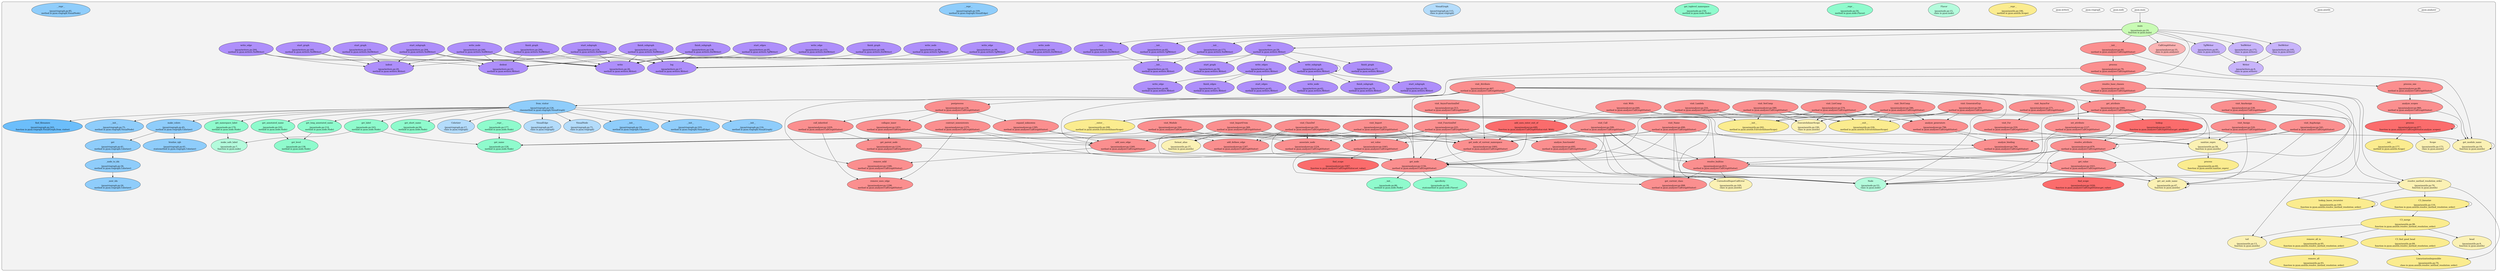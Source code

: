 digraph G {
    graph [rankdir=TB];
    subgraph cluster_G {

        graph [style="filled,rounded",fillcolor="#80808018", label=""];
        pyan__analyzer [label="pyan.analyzer", style="filled", fillcolor="#ffffffb2", fontcolor="#000000", group="0"];
        pyan__anutils [label="pyan.anutils", style="filled", fillcolor="#ffffffb2", fontcolor="#000000", group="1"];
        pyan__main [label="pyan.main", style="filled", fillcolor="#ffffffb2", fontcolor="#000000", group="2"];
        pyan__node [label="pyan.node", style="filled", fillcolor="#ffffffb2", fontcolor="#000000", group="3"];
        pyan__visgraphX [label="pyan.visgraph", style="filled", fillcolor="#ffffffb2", fontcolor="#000000", group="4"];
        pyan__writers [label="pyan.writers", style="filled", fillcolor="#ffffffb2", fontcolor="#000000", group="5"];
        pyan__analyzer__CallGraphVisitor [label="CallGraphVisitor\n\n(pyan/analyzer.py:35,\nclass in pyan.analyzer)", style="filled", fillcolor="#ff9999b2", fontcolor="#000000", group="0"];
        pyan__analyzer__CallGraphVisitor____init__ [label="__init__\n\n(pyan/analyzer.py:44,\nmethod in pyan.analyzer.CallGraphVisitor)", style="filled", fillcolor="#ff6565b2", fontcolor="#000000", group="0"];
        pyan__analyzer__CallGraphVisitor__add_defines_edge [label="add_defines_edge\n\n(pyan/analyzer.py:1247,\nmethod in pyan.analyzer.CallGraphVisitor)", style="filled", fillcolor="#ff6565b2", fontcolor="#000000", group="0"];
        pyan__analyzer__CallGraphVisitor__add_uses_edge [label="add_uses_edge\n\n(pyan/analyzer.py:1260,\nmethod in pyan.analyzer.CallGraphVisitor)", style="filled", fillcolor="#ff6565b2", fontcolor="#000000", group="0"];
        pyan__analyzer__CallGraphVisitor__analyze_binding [label="analyze_binding\n\n(pyan/analyzer.py:744,\nmethod in pyan.analyzer.CallGraphVisitor)", style="filled", fillcolor="#ff6565b2", fontcolor="#000000", group="0"];
        pyan__analyzer__CallGraphVisitor__analyze_functiondef [label="analyze_functiondef\n\n(pyan/analyzer.py:692,\nmethod in pyan.analyzer.CallGraphVisitor)", style="filled", fillcolor="#ff6565b2", fontcolor="#000000", group="0"];
        pyan__analyzer__CallGraphVisitor__analyze_generators [label="analyze_generators\n\n(pyan/analyzer.py:796,\nmethod in pyan.analyzer.CallGraphVisitor)", style="filled", fillcolor="#ff6565b2", fontcolor="#000000", group="0"];
        pyan__analyzer__CallGraphVisitor__analyze_scopes [label="analyze_scopes\n\n(pyan/analyzer.py:966,\nmethod in pyan.analyzer.CallGraphVisitor)", style="filled", fillcolor="#ff6565b2", fontcolor="#000000", group="0"];
        pyan__analyzer__CallGraphVisitor__associate_node [label="associate_node\n\n(pyan/analyzer.py:1224,\nmethod in pyan.analyzer.CallGraphVisitor)", style="filled", fillcolor="#ff6565b2", fontcolor="#000000", group="0"];
        pyan__analyzer__CallGraphVisitor__collapse_inner [label="collapse_inner\n\n(pyan/analyzer.py:1451,\nmethod in pyan.analyzer.CallGraphVisitor)", style="filled", fillcolor="#ff6565b2", fontcolor="#000000", group="0"];
        pyan__analyzer__CallGraphVisitor__contract_nonexistents [label="contract_nonexistents\n\n(pyan/analyzer.py:1375,\nmethod in pyan.analyzer.CallGraphVisitor)", style="filled", fillcolor="#ff6565b2", fontcolor="#000000", group="0"];
        pyan__analyzer__CallGraphVisitor__cull_inherited [label="cull_inherited\n\n(pyan/analyzer.py:1429,\nmethod in pyan.analyzer.CallGraphVisitor)", style="filled", fillcolor="#ff6565b2", fontcolor="#000000", group="0"];
        pyan__analyzer__CallGraphVisitor__expand_unknowns [label="expand_unknowns\n\n(pyan/analyzer.py:1395,\nmethod in pyan.analyzer.CallGraphVisitor)", style="filled", fillcolor="#ff6565b2", fontcolor="#000000", group="0"];
        pyan__analyzer__CallGraphVisitor__get_attribute [label="get_attribute\n\n(pyan/analyzer.py:1066,\nmethod in pyan.analyzer.CallGraphVisitor)", style="filled", fillcolor="#ff6565b2", fontcolor="#000000", group="0"];
        pyan__analyzer__CallGraphVisitor__get_current_class [label="get_current_class\n\n(pyan/analyzer.py:998,\nmethod in pyan.analyzer.CallGraphVisitor)", style="filled", fillcolor="#ff6565b2", fontcolor="#000000", group="0"];
        pyan__analyzer__CallGraphVisitor__get_node [label="get_node\n\n(pyan/analyzer.py:1156,\nmethod in pyan.analyzer.CallGraphVisitor)", style="filled", fillcolor="#ff6565b2", fontcolor="#000000", group="0"];
        pyan__analyzer__CallGraphVisitor__get_node_of_current_namespace [label="get_node_of_current_namespace\n\n(pyan/analyzer.py:1002,\nmethod in pyan.analyzer.CallGraphVisitor)", style="filled", fillcolor="#ff6565b2", fontcolor="#000000", group="0"];
        pyan__analyzer__CallGraphVisitor__get_parent_node [label="get_parent_node\n\n(pyan/analyzer.py:1216,\nmethod in pyan.analyzer.CallGraphVisitor)", style="filled", fillcolor="#ff6565b2", fontcolor="#000000", group="0"];
        pyan__analyzer__CallGraphVisitor__get_value [label="get_value\n\n(pyan/analyzer.py:1021,\nmethod in pyan.analyzer.CallGraphVisitor)", style="filled", fillcolor="#ff6565b2", fontcolor="#000000", group="0"];
        pyan__analyzer__CallGraphVisitor__postprocess [label="postprocess\n\n(pyan/analyzer.py:134,\nmethod in pyan.analyzer.CallGraphVisitor)", style="filled", fillcolor="#ff6565b2", fontcolor="#000000", group="0"];
        pyan__analyzer__CallGraphVisitor__process [label="process\n\n(pyan/analyzer.py:79,\nmethod in pyan.analyzer.CallGraphVisitor)", style="filled", fillcolor="#ff6565b2", fontcolor="#000000", group="0"];
        pyan__analyzer__CallGraphVisitor__process_one [label="process_one\n\n(pyan/analyzer.py:89,\nmethod in pyan.analyzer.CallGraphVisitor)", style="filled", fillcolor="#ff6565b2", fontcolor="#000000", group="0"];
        pyan__analyzer__CallGraphVisitor__remove_uses_edge [label="remove_uses_edge\n\n(pyan/analyzer.py:1298,\nmethod in pyan.analyzer.CallGraphVisitor)", style="filled", fillcolor="#ff6565b2", fontcolor="#000000", group="0"];
        pyan__analyzer__CallGraphVisitor__remove_wild [label="remove_wild\n\n(pyan/analyzer.py:1306,\nmethod in pyan.analyzer.CallGraphVisitor)", style="filled", fillcolor="#ff6565b2", fontcolor="#000000", group="0"];
        pyan__analyzer__CallGraphVisitor__resolve_attribute [label="resolve_attribute\n\n(pyan/analyzer.py:879,\nmethod in pyan.analyzer.CallGraphVisitor)", style="filled", fillcolor="#ff6565b2", fontcolor="#000000", group="0"];
        pyan__analyzer__CallGraphVisitor__resolve_base_classes [label="resolve_base_classes\n\n(pyan/analyzer.py:102,\nmethod in pyan.analyzer.CallGraphVisitor)", style="filled", fillcolor="#ff6565b2", fontcolor="#000000", group="0"];
        pyan__analyzer__CallGraphVisitor__resolve_builtins [label="resolve_builtins\n\n(pyan/analyzer.py:813,\nmethod in pyan.analyzer.CallGraphVisitor)", style="filled", fillcolor="#ff6565b2", fontcolor="#000000", group="0"];
        pyan__analyzer__CallGraphVisitor__set_attribute [label="set_attribute\n\n(pyan/analyzer.py:1127,\nmethod in pyan.analyzer.CallGraphVisitor)", style="filled", fillcolor="#ff6565b2", fontcolor="#000000", group="0"];
        pyan__analyzer__CallGraphVisitor__set_value [label="set_value\n\n(pyan/analyzer.py:1043,\nmethod in pyan.analyzer.CallGraphVisitor)", style="filled", fillcolor="#ff6565b2", fontcolor="#000000", group="0"];
        pyan__analyzer__CallGraphVisitor__visit_AnnAssign [label="visit_AnnAssign\n\n(pyan/analyzer.py:538,\nmethod in pyan.analyzer.CallGraphVisitor)", style="filled", fillcolor="#ff6565b2", fontcolor="#000000", group="0"];
        pyan__analyzer__CallGraphVisitor__visit_Assign [label="visit_Assign\n\n(pyan/analyzer.py:520,\nmethod in pyan.analyzer.CallGraphVisitor)", style="filled", fillcolor="#ff6565b2", fontcolor="#000000", group="0"];
        pyan__analyzer__CallGraphVisitor__visit_AsyncFor [label="visit_AsyncFor\n\n(pyan/analyzer.py:571,\nmethod in pyan.analyzer.CallGraphVisitor)", style="filled", fillcolor="#ff6565b2", fontcolor="#000000", group="0"];
        pyan__analyzer__CallGraphVisitor__visit_AsyncFunctionDef [label="visit_AsyncFunctionDef\n\n(pyan/analyzer.py:313,\nmethod in pyan.analyzer.CallGraphVisitor)", style="filled", fillcolor="#ff6565b2", fontcolor="#000000", group="0"];
        pyan__analyzer__CallGraphVisitor__visit_Attribute [label="visit_Attribute\n\n(pyan/analyzer.py:407,\nmethod in pyan.analyzer.CallGraphVisitor)", style="filled", fillcolor="#ff6565b2", fontcolor="#000000", group="0"];
        pyan__analyzer__CallGraphVisitor__visit_AugAssign [label="visit_AugAssign\n\n(pyan/analyzer.py:541,\nmethod in pyan.analyzer.CallGraphVisitor)", style="filled", fillcolor="#ff6565b2", fontcolor="#000000", group="0"];
        pyan__analyzer__CallGraphVisitor__visit_Call [label="visit_Call\n\n(pyan/analyzer.py:599,\nmethod in pyan.analyzer.CallGraphVisitor)", style="filled", fillcolor="#ff6565b2", fontcolor="#000000", group="0"];
        pyan__analyzer__CallGraphVisitor__visit_ClassDef [label="visit_ClassDef\n\n(pyan/analyzer.py:181,\nmethod in pyan.analyzer.CallGraphVisitor)", style="filled", fillcolor="#ff6565b2", fontcolor="#000000", group="0"];
        pyan__analyzer__CallGraphVisitor__visit_DictComp [label="visit_DictComp\n\n(pyan/analyzer.py:586,\nmethod in pyan.analyzer.CallGraphVisitor)", style="filled", fillcolor="#ff6565b2", fontcolor="#000000", group="0"];
        pyan__analyzer__CallGraphVisitor__visit_For [label="visit_For\n\n(pyan/analyzer.py:559,\nmethod in pyan.analyzer.CallGraphVisitor)", style="filled", fillcolor="#ff6565b2", fontcolor="#000000", group="0"];
        pyan__analyzer__CallGraphVisitor__visit_FunctionDef [label="visit_FunctionDef\n\n(pyan/analyzer.py:225,\nmethod in pyan.analyzer.CallGraphVisitor)", style="filled", fillcolor="#ff6565b2", fontcolor="#000000", group="0"];
        pyan__analyzer__CallGraphVisitor__visit_GeneratorExp [label="visit_GeneratorExp\n\n(pyan/analyzer.py:593,\nmethod in pyan.analyzer.CallGraphVisitor)", style="filled", fillcolor="#ff6565b2", fontcolor="#000000", group="0"];
        pyan__analyzer__CallGraphVisitor__visit_Import [label="visit_Import\n\n(pyan/analyzer.py:325,\nmethod in pyan.analyzer.CallGraphVisitor)", style="filled", fillcolor="#ff6565b2", fontcolor="#000000", group="0"];
        pyan__analyzer__CallGraphVisitor__visit_ImportFrom [label="visit_ImportFrom\n\n(pyan/analyzer.py:368,\nmethod in pyan.analyzer.CallGraphVisitor)", style="filled", fillcolor="#ff6565b2", fontcolor="#000000", group="0"];
        pyan__analyzer__CallGraphVisitor__visit_Lambda [label="visit_Lambda\n\n(pyan/analyzer.py:316,\nmethod in pyan.analyzer.CallGraphVisitor)", style="filled", fillcolor="#ff6565b2", fontcolor="#000000", group="0"];
        pyan__analyzer__CallGraphVisitor__visit_ListComp [label="visit_ListComp\n\n(pyan/analyzer.py:574,\nmethod in pyan.analyzer.CallGraphVisitor)", style="filled", fillcolor="#ff6565b2", fontcolor="#000000", group="0"];
        pyan__analyzer__CallGraphVisitor__visit_Module [label="visit_Module\n\n(pyan/analyzer.py:164,\nmethod in pyan.analyzer.CallGraphVisitor)", style="filled", fillcolor="#ff6565b2", fontcolor="#000000", group="0"];
        pyan__analyzer__CallGraphVisitor__visit_Name [label="visit_Name\n\n(pyan/analyzer.py:490,\nmethod in pyan.analyzer.CallGraphVisitor)", style="filled", fillcolor="#ff6565b2", fontcolor="#000000", group="0"];
        pyan__analyzer__CallGraphVisitor__visit_SetComp [label="visit_SetComp\n\n(pyan/analyzer.py:580,\nmethod in pyan.analyzer.CallGraphVisitor)", style="filled", fillcolor="#ff6565b2", fontcolor="#000000", group="0"];
        pyan__analyzer__CallGraphVisitor__visit_With [label="visit_With\n\n(pyan/analyzer.py:646,\nmethod in pyan.analyzer.CallGraphVisitor)", style="filled", fillcolor="#ff6565b2", fontcolor="#000000", group="0"];
        pyan__analyzer__CallGraphVisitor__analyze_scopes__process [label="process\n\n(pyan/analyzer.py:977,\nfunction in pyan.analyzer.CallGraphVisitor.analyze_scopes)", style="filled", fillcolor="#ff3232b2", fontcolor="#000000", group="0"];
        pyan__analyzer__CallGraphVisitor__get_attribute__lookup [label="lookup\n\n(pyan/analyzer.py:1101,\nfunction in pyan.analyzer.CallGraphVisitor.get_attribute)", style="filled", fillcolor="#ff3232b2", fontcolor="#000000", group="0"];
        pyan__analyzer__CallGraphVisitor__get_value__find_scope [label="find_scope\n\n(pyan/analyzer.py:1026,\nfunction in pyan.analyzer.CallGraphVisitor.get_value)", style="filled", fillcolor="#ff3232b2", fontcolor="#000000", group="0"];
        pyan__analyzer__CallGraphVisitor__set_value__find_scope [label="find_scope\n\n(pyan/analyzer.py:1047,\nfunction in pyan.analyzer.CallGraphVisitor.set_value)", style="filled", fillcolor="#ff3232b2", fontcolor="#000000", group="0"];
        pyan__analyzer__CallGraphVisitor__visit_With__add_uses_enter_exit_of [label="add_uses_enter_exit_of\n\n(pyan/analyzer.py:649,\nfunction in pyan.analyzer.CallGraphVisitor.visit_With)", style="filled", fillcolor="#ff3232b2", fontcolor="#000000", group="0"];
        pyan__anutils__ExecuteInInnerScope [label="ExecuteInInnerScope\n\n(pyan/anutils.py:190,\nclass in pyan.anutils)", style="filled", fillcolor="#fff099b2", fontcolor="#000000", group="1"];
        pyan__anutils__Scope [label="Scope\n\n(pyan/anutils.py:173,\nclass in pyan.anutils)", style="filled", fillcolor="#fff099b2", fontcolor="#000000", group="1"];
        pyan__anutils__UnresolvedSuperCallError [label="UnresolvedSuperCallError\n\n(pyan/anutils.py:169,\nclass in pyan.anutils)", style="filled", fillcolor="#fff099b2", fontcolor="#000000", group="1"];
        pyan__anutils__format_alias [label="format_alias\n\n(pyan/anutils.py:37,\nfunction in pyan.anutils)", style="filled", fillcolor="#fff099b2", fontcolor="#000000", group="1"];
        pyan__anutils__get_ast_node_name [label="get_ast_node_name\n\n(pyan/anutils.py:47,\nfunction in pyan.anutils)", style="filled", fillcolor="#fff099b2", fontcolor="#000000", group="1"];
        pyan__anutils__get_module_name [label="get_module_name\n\n(pyan/anutils.py:19,\nfunction in pyan.anutils)", style="filled", fillcolor="#fff099b2", fontcolor="#000000", group="1"];
        pyan__anutils__head [label="head\n\n(pyan/anutils.py:9,\nfunction in pyan.anutils)", style="filled", fillcolor="#fff099b2", fontcolor="#000000", group="1"];
        pyan__anutils__resolve_method_resolution_order [label="resolve_method_resolution_order\n\n(pyan/anutils.py:70,\nfunction in pyan.anutils)", style="filled", fillcolor="#fff099b2", fontcolor="#000000", group="1"];
        pyan__anutils__sanitize_exprs [label="sanitize_exprs\n\n(pyan/anutils.py:58,\nfunction in pyan.anutils)", style="filled", fillcolor="#fff099b2", fontcolor="#000000", group="1"];
        pyan__anutils__tail [label="tail\n\n(pyan/anutils.py:13,\nfunction in pyan.anutils)", style="filled", fillcolor="#fff099b2", fontcolor="#000000", group="1"];
        pyan__anutils__ExecuteInInnerScope____enter__ [label="__enter__\n\n(pyan/anutils.py:208,\nmethod in pyan.anutils.ExecuteInInnerScope)", style="filled", fillcolor="#ffe965b2", fontcolor="#000000", group="1"];
        pyan__anutils__ExecuteInInnerScope____exit__ [label="__exit__\n\n(pyan/anutils.py:226,\nmethod in pyan.anutils.ExecuteInInnerScope)", style="filled", fillcolor="#ffe965b2", fontcolor="#000000", group="1"];
        pyan__anutils__ExecuteInInnerScope____init__ [label="__init__\n\n(pyan/anutils.py:202,\nmethod in pyan.anutils.ExecuteInInnerScope)", style="filled", fillcolor="#ffe965b2", fontcolor="#000000", group="1"];
        pyan__anutils__Scope____init__ [label="__init__\n\n(pyan/anutils.py:177,\nmethod in pyan.anutils.Scope)", style="filled", fillcolor="#ffe965b2", fontcolor="#000000", group="1"];
        pyan__anutils__Scope____repr__ [label="__repr__\n\n(pyan/anutils.py:186,\nmethod in pyan.anutils.Scope)", style="filled", fillcolor="#ffe965b2", fontcolor="#000000", group="1"];
        pyan__anutils__resolve_method_resolution_order__C3_find_good_head [label="C3_find_good_head\n\n(pyan/anutils.py:84,\nfunction in pyan.anutils.resolve_method_resolution_order)", style="filled", fillcolor="#ffe965b2", fontcolor="#000000", group="1"];
        pyan__anutils__resolve_method_resolution_order__C3_linearize [label="C3_linearize\n\n(pyan/anutils.py:116,\nfunction in pyan.anutils.resolve_method_resolution_order)", style="filled", fillcolor="#ffe965b2", fontcolor="#000000", group="1"];
        pyan__anutils__resolve_method_resolution_order__C3_merge [label="C3_merge\n\n(pyan/anutils.py:98,\nfunction in pyan.anutils.resolve_method_resolution_order)", style="filled", fillcolor="#ffe965b2", fontcolor="#000000", group="1"];
        pyan__anutils__resolve_method_resolution_order__LinearizationImpossible [label="LinearizationImpossible\n\n(pyan/anutils.py:79,\nclass in pyan.anutils.resolve_method_resolution_order)", style="filled", fillcolor="#ffe965b2", fontcolor="#000000", group="1"];
        pyan__anutils__resolve_method_resolution_order__lookup_bases_recursive [label="lookup_bases_recursive\n\n(pyan/anutils.py:149,\nfunction in pyan.anutils.resolve_method_resolution_order)", style="filled", fillcolor="#ffe965b2", fontcolor="#000000", group="1"];
        pyan__anutils__resolve_method_resolution_order__remove_all [label="remove_all\n\n(pyan/anutils.py:93,\nfunction in pyan.anutils.resolve_method_resolution_order)", style="filled", fillcolor="#ffe965b2", fontcolor="#000000", group="1"];
        pyan__anutils__resolve_method_resolution_order__remove_all_in [label="remove_all_in\n\n(pyan/anutils.py:95,\nfunction in pyan.anutils.resolve_method_resolution_order)", style="filled", fillcolor="#ffe965b2", fontcolor="#000000", group="1"];
        pyan__anutils__sanitize_exprs__process [label="process\n\n(pyan/anutils.py:60,\nfunction in pyan.anutils.sanitize_exprs)", style="filled", fillcolor="#ffe965b2", fontcolor="#000000", group="1"];
        pyan__main__main [label="main\n\n(pyan/main.py:20,\nfunction in pyan.main)", style="filled", fillcolor="#b6ff99b2", fontcolor="#000000", group="2"];
        pyan__node__Flavor [label="Flavor\n\n(pyan/node.py:15,\nclass in pyan.node)", style="filled", fillcolor="#99ffd3b2", fontcolor="#000000", group="3"];
        pyan__node__Node [label="Node\n\n(pyan/node.py:53,\nclass in pyan.node)", style="filled", fillcolor="#99ffd3b2", fontcolor="#000000", group="3"];
        pyan__node__make_safe_label [label="make_safe_label\n\n(pyan/node.py:7,\nfunction in pyan.node)", style="filled", fillcolor="#99ffd3b2", fontcolor="#000000", group="3"];
        pyan__node__Flavor____repr__ [label="__repr__\n\n(pyan/node.py:50,\nmethod in pyan.node.Flavor)", style="filled", fillcolor="#65ffbdb2", fontcolor="#000000", group="3"];
        pyan__node__Flavor__specificity [label="specificity\n\n(pyan/node.py:39,\nstaticmethod in pyan.node.Flavor)", style="filled", fillcolor="#65ffbdb2", fontcolor="#000000", group="3"];
        pyan__node__Node____init__ [label="__init__\n\n(pyan/node.py:86,\nmethod in pyan.node.Node)", style="filled", fillcolor="#65ffbdb2", fontcolor="#000000", group="3"];
        pyan__node__Node____repr__ [label="__repr__\n\n(pyan/node.py:177,\nmethod in pyan.node.Node)", style="filled", fillcolor="#65ffbdb2", fontcolor="#000000", group="3"];
        pyan__node__Node__get_annotated_name [label="get_annotated_name\n\n(pyan/node.py:103,\nmethod in pyan.node.Node)", style="filled", fillcolor="#65ffbdb2", fontcolor="#000000", group="3"];
        pyan__node__Node__get_label [label="get_label\n\n(pyan/node.py:163,\nmethod in pyan.node.Node)", style="filled", fillcolor="#65ffbdb2", fontcolor="#000000", group="3"];
        pyan__node__Node__get_level [label="get_level\n\n(pyan/node.py:138,\nmethod in pyan.node.Node)", style="filled", fillcolor="#65ffbdb2", fontcolor="#000000", group="3"];
        pyan__node__Node__get_long_annotated_name [label="get_long_annotated_name\n\n(pyan/node.py:114,\nmethod in pyan.node.Node)", style="filled", fillcolor="#65ffbdb2", fontcolor="#000000", group="3"];
        pyan__node__Node__get_name [label="get_name\n\n(pyan/node.py:128,\nmethod in pyan.node.Node)", style="filled", fillcolor="#65ffbdb2", fontcolor="#000000", group="3"];
        pyan__node__Node__get_namespace_label [label="get_namespace_label\n\n(pyan/node.py:170,\nmethod in pyan.node.Node)", style="filled", fillcolor="#65ffbdb2", fontcolor="#000000", group="3"];
        pyan__node__Node__get_short_name [label="get_short_name\n\n(pyan/node.py:94,\nmethod in pyan.node.Node)", style="filled", fillcolor="#65ffbdb2", fontcolor="#000000", group="3"];
        pyan__node__Node__get_toplevel_namespace [label="get_toplevel_namespace\n\n(pyan/node.py:150,\nmethod in pyan.node.Node)", style="filled", fillcolor="#65ffbdb2", fontcolor="#000000", group="3"];
        pyan__visgraphX__Colorizer [label="Colorizer\n\n(pyan/visgraph.py:17,\nclass in pyan.visgraph)", style="filled", fillcolor="#99d3ffb2", fontcolor="#000000", group="4"];
        pyan__visgraphX__VisualEdge [label="VisualEdge\n\n(pyan/visgraph.py:97,\nclass in pyan.visgraph)", style="filled", fillcolor="#99d3ffb2", fontcolor="#000000", group="4"];
        pyan__visgraphX__VisualGraph [label="VisualGraph\n\n(pyan/visgraph.py:115,\nclass in pyan.visgraph)", style="filled", fillcolor="#99d3ffb2", fontcolor="#000000", group="4"];
        pyan__visgraphX__VisualNode [label="VisualNode\n\n(pyan/visgraph.py:71,\nclass in pyan.visgraph)", style="filled", fillcolor="#99d3ffb2", fontcolor="#000000", group="4"];
        pyan__visgraphX__Colorizer____init__ [label="__init__\n\n(pyan/visgraph.py:18,\nmethod in pyan.visgraph.Colorizer)", style="filled", fillcolor="#65bdffb2", fontcolor="#000000", group="4"];
        pyan__visgraphX__Colorizer___next_idx [label="_next_idx\n\n(pyan/visgraph.py:26,\nmethod in pyan.visgraph.Colorizer)", style="filled", fillcolor="#65bdffb2", fontcolor="#000000", group="4"];
        pyan__visgraphX__Colorizer___node_to_idx [label="_node_to_idx\n\n(pyan/visgraph.py:34,\nmethod in pyan.visgraph.Colorizer)", style="filled", fillcolor="#65bdffb2", fontcolor="#000000", group="4"];
        pyan__visgraphX__Colorizer__get [label="get\n\n(pyan/visgraph.py:41,\nmethod in pyan.visgraph.Colorizer)", style="filled", fillcolor="#65bdffb2", fontcolor="#000000", group="4"];
        pyan__visgraphX__Colorizer__htmlize_rgb [label="htmlize_rgb\n\n(pyan/visgraph.py:61,\nstaticmethod in pyan.visgraph.Colorizer)", style="filled", fillcolor="#65bdffb2", fontcolor="#000000", group="4"];
        pyan__visgraphX__Colorizer__make_colors [label="make_colors\n\n(pyan/visgraph.py:45,\nmethod in pyan.visgraph.Colorizer)", style="filled", fillcolor="#65bdffb2", fontcolor="#000000", group="4"];
        pyan__visgraphX__VisualEdge____init__ [label="__init__\n\n(pyan/visgraph.py:103,\nmethod in pyan.visgraph.VisualEdge)", style="filled", fillcolor="#65bdffb2", fontcolor="#000000", group="4"];
        pyan__visgraphX__VisualEdge____repr__ [label="__repr__\n\n(pyan/visgraph.py:109,\nmethod in pyan.visgraph.VisualEdge)", style="filled", fillcolor="#65bdffb2", fontcolor="#000000", group="4"];
        pyan__visgraphX__VisualGraph____init__ [label="__init__\n\n(pyan/visgraph.py:116,\nmethod in pyan.visgraph.VisualGraph)", style="filled", fillcolor="#65bdffb2", fontcolor="#000000", group="4"];
        pyan__visgraphX__VisualGraph__from_visitor [label="from_visitor\n\n(pyan/visgraph.py:126,\nclassmethod in pyan.visgraph.VisualGraph)", style="filled", fillcolor="#65bdffb2", fontcolor="#000000", group="4"];
        pyan__visgraphX__VisualGraph__from_visitor__find_filenames [label="find_filenames\n\n(pyan/visgraph.py:163,\nfunction in pyan.visgraph.VisualGraph.from_visitor)", style="filled", fillcolor="#32a7ffb2", fontcolor="#000000", group="4"];
        pyan__visgraphX__VisualNode____init__ [label="__init__\n\n(pyan/visgraph.py:75,\nmethod in pyan.visgraph.VisualNode)", style="filled", fillcolor="#65bdffb2", fontcolor="#000000", group="4"];
        pyan__visgraphX__VisualNode____repr__ [label="__repr__\n\n(pyan/visgraph.py:85,\nmethod in pyan.visgraph.VisualNode)", style="filled", fillcolor="#65bdffb2", fontcolor="#000000", group="4"];
        pyan__writers__DotWriter [label="DotWriter\n\n(pyan/writers.py:105,\nclass in pyan.writers)", style="filled", fillcolor="#b699ffb2", fontcolor="#000000", group="5"];
        pyan__writers__TgfWriter [label="TgfWriter\n\n(pyan/writers.py:81,\nclass in pyan.writers)", style="filled", fillcolor="#b699ffb2", fontcolor="#000000", group="5"];
        pyan__writers__Writer [label="Writer\n\n(pyan/writers.py:9,\nclass in pyan.writers)", style="filled", fillcolor="#b699ffb2", fontcolor="#000000", group="5"];
        pyan__writers__YedWriter [label="YedWriter\n\n(pyan/writers.py:172,\nclass in pyan.writers)", style="filled", fillcolor="#b699ffb2", fontcolor="#000000", group="5"];
        pyan__writers__DotWriter____init__ [label="__init__\n\n(pyan/writers.py:106,\nmethod in pyan.writers.DotWriter)", style="filled", fillcolor="#9165ffb2", fontcolor="#000000", group="5"];
        pyan__writers__DotWriter__finish_graphX [label="finish_graph\n\n(pyan/writers.py:168,\nmethod in pyan.writers.DotWriter)", style="filled", fillcolor="#9165ffb2", fontcolor="#000000", group="5"];
        pyan__writers__DotWriter__finish_subgraphXX [label="finish_subgraph\n\n(pyan/writers.py:138,\nmethod in pyan.writers.DotWriter)", style="filled", fillcolor="#9165ffb2", fontcolor="#000000", group="5"];
        pyan__writers__DotWriter__start_graphX [label="start_graph\n\n(pyan/writers.py:119,\nmethod in pyan.writers.DotWriter)", style="filled", fillcolor="#9165ffb2", fontcolor="#000000", group="5"];
        pyan__writers__DotWriter__start_subgraphXX [label="start_subgraph\n\n(pyan/writers.py:124,\nmethod in pyan.writers.DotWriter)", style="filled", fillcolor="#9165ffb2", fontcolor="#000000", group="5"];
        pyan__writers__DotWriter__write_edge [label="write_edge\n\n(pyan/writers.py:153,\nmethod in pyan.writers.DotWriter)", style="filled", fillcolor="#9165ffb2", fontcolor="#000000", group="5"];
        pyan__writers__DotWriter__write_node [label="write_node\n\n(pyan/writers.py:144,\nmethod in pyan.writers.DotWriter)", style="filled", fillcolor="#9165ffb2", fontcolor="#000000", group="5"];
        pyan__writers__TgfWriter____init__ [label="__init__\n\n(pyan/writers.py:82,\nmethod in pyan.writers.TgfWriter)", style="filled", fillcolor="#9165ffb2", fontcolor="#000000", group="5"];
        pyan__writers__TgfWriter__start_edges [label="start_edges\n\n(pyan/writers.py:95,\nmethod in pyan.writers.TgfWriter)", style="filled", fillcolor="#9165ffb2", fontcolor="#000000", group="5"];
        pyan__writers__TgfWriter__write_edge [label="write_edge\n\n(pyan/writers.py:98,\nmethod in pyan.writers.TgfWriter)", style="filled", fillcolor="#9165ffb2", fontcolor="#000000", group="5"];
        pyan__writers__TgfWriter__write_node [label="write_node\n\n(pyan/writers.py:90,\nmethod in pyan.writers.TgfWriter)", style="filled", fillcolor="#9165ffb2", fontcolor="#000000", group="5"];
        pyan__writers__Writer____init__ [label="__init__\n\n(pyan/writers.py:10,\nmethod in pyan.writers.Writer)", style="filled", fillcolor="#9165ffb2", fontcolor="#000000", group="5"];
        pyan__writers__Writer__dedent [label="dedent\n\n(pyan/writers.py:23,\nmethod in pyan.writers.Writer)", style="filled", fillcolor="#9165ffb2", fontcolor="#000000", group="5"];
        pyan__writers__Writer__finish_edges [label="finish_edges\n\n(pyan/writers.py:71,\nmethod in pyan.writers.Writer)", style="filled", fillcolor="#9165ffb2", fontcolor="#000000", group="5"];
        pyan__writers__Writer__finish_graphX [label="finish_graph\n\n(pyan/writers.py:77,\nmethod in pyan.writers.Writer)", style="filled", fillcolor="#9165ffb2", fontcolor="#000000", group="5"];
        pyan__writers__Writer__finish_subgraphXX [label="finish_subgraph\n\n(pyan/writers.py:74,\nmethod in pyan.writers.Writer)", style="filled", fillcolor="#9165ffb2", fontcolor="#000000", group="5"];
        pyan__writers__Writer__indent [label="indent\n\n(pyan/writers.py:20,\nmethod in pyan.writers.Writer)", style="filled", fillcolor="#9165ffb2", fontcolor="#000000", group="5"];
        pyan__writers__Writer__log [label="log\n\n(pyan/writers.py:17,\nmethod in pyan.writers.Writer)", style="filled", fillcolor="#9165ffb2", fontcolor="#000000", group="5"];
        pyan__writers__Writer__run [label="run\n\n(pyan/writers.py:29,\nmethod in pyan.writers.Writer)", style="filled", fillcolor="#9165ffb2", fontcolor="#000000", group="5"];
        pyan__writers__Writer__start_edges [label="start_edges\n\n(pyan/writers.py:65,\nmethod in pyan.writers.Writer)", style="filled", fillcolor="#9165ffb2", fontcolor="#000000", group="5"];
        pyan__writers__Writer__start_graphX [label="start_graph\n\n(pyan/writers.py:56,\nmethod in pyan.writers.Writer)", style="filled", fillcolor="#9165ffb2", fontcolor="#000000", group="5"];
        pyan__writers__Writer__start_subgraphXX [label="start_subgraph\n\n(pyan/writers.py:59,\nmethod in pyan.writers.Writer)", style="filled", fillcolor="#9165ffb2", fontcolor="#000000", group="5"];
        pyan__writers__Writer__write [label="write\n\n(pyan/writers.py:26,\nmethod in pyan.writers.Writer)", style="filled", fillcolor="#9165ffb2", fontcolor="#000000", group="5"];
        pyan__writers__Writer__write_edge [label="write_edge\n\n(pyan/writers.py:68,\nmethod in pyan.writers.Writer)", style="filled", fillcolor="#9165ffb2", fontcolor="#000000", group="5"];
        pyan__writers__Writer__write_edges [label="write_edges\n\n(pyan/writers.py:50,\nmethod in pyan.writers.Writer)", style="filled", fillcolor="#9165ffb2", fontcolor="#000000", group="5"];
        pyan__writers__Writer__write_node [label="write_node\n\n(pyan/writers.py:62,\nmethod in pyan.writers.Writer)", style="filled", fillcolor="#9165ffb2", fontcolor="#000000", group="5"];
        pyan__writers__Writer__write_subgraphXX [label="write_subgraph\n\n(pyan/writers.py:42,\nmethod in pyan.writers.Writer)", style="filled", fillcolor="#9165ffb2", fontcolor="#000000", group="5"];
        pyan__writers__YedWriter____init__ [label="__init__\n\n(pyan/writers.py:173,\nmethod in pyan.writers.YedWriter)", style="filled", fillcolor="#9165ffb2", fontcolor="#000000", group="5"];
        pyan__writers__YedWriter__finish_graphX [label="finish_graph\n\n(pyan/writers.py:293,\nmethod in pyan.writers.YedWriter)", style="filled", fillcolor="#9165ffb2", fontcolor="#000000", group="5"];
        pyan__writers__YedWriter__finish_subgraphXX [label="finish_subgraph\n\n(pyan/writers.py:233,\nmethod in pyan.writers.YedWriter)", style="filled", fillcolor="#9165ffb2", fontcolor="#000000", group="5"];
        pyan__writers__YedWriter__start_graphX [label="start_graph\n\n(pyan/writers.py:183,\nmethod in pyan.writers.YedWriter)", style="filled", fillcolor="#9165ffb2", fontcolor="#000000", group="5"];
        pyan__writers__YedWriter__start_subgraphXX [label="start_subgraph\n\n(pyan/writers.py:204,\nmethod in pyan.writers.YedWriter)", style="filled", fillcolor="#9165ffb2", fontcolor="#000000", group="5"];
        pyan__writers__YedWriter__write_edge [label="write_edge\n\n(pyan/writers.py:264,\nmethod in pyan.writers.YedWriter)", style="filled", fillcolor="#9165ffb2", fontcolor="#000000", group="5"];
        pyan__writers__YedWriter__write_node [label="write_node\n\n(pyan/writers.py:240,\nmethod in pyan.writers.YedWriter)", style="filled", fillcolor="#9165ffb2", fontcolor="#000000", group="5"];
    }
        pyan__analyzer__CallGraphVisitor____init__ -> pyan__anutils__get_module_name [style="solid", color="#000000"];
        pyan__analyzer__CallGraphVisitor____init__ -> pyan__analyzer__CallGraphVisitor__process [style="solid", color="#000000"];
        pyan__analyzer__CallGraphVisitor__process -> pyan__analyzer__CallGraphVisitor__postprocess [style="solid", color="#000000"];
        pyan__analyzer__CallGraphVisitor__process -> pyan__analyzer__CallGraphVisitor__resolve_base_classes [style="solid", color="#000000"];
        pyan__analyzer__CallGraphVisitor__process -> pyan__analyzer__CallGraphVisitor__process_one [style="solid", color="#000000"];
        pyan__analyzer__CallGraphVisitor__process_one -> pyan__anutils__get_module_name [style="solid", color="#000000"];
        pyan__analyzer__CallGraphVisitor__process_one -> pyan__analyzer__CallGraphVisitor__analyze_scopes [style="solid", color="#000000"];
        pyan__analyzer__CallGraphVisitor__resolve_base_classes -> pyan__anutils__resolve_method_resolution_order [style="solid", color="#000000"];
        pyan__analyzer__CallGraphVisitor__resolve_base_classes -> pyan__analyzer__CallGraphVisitor__get_value [style="solid", color="#000000"];
        pyan__analyzer__CallGraphVisitor__resolve_base_classes -> pyan__analyzer__CallGraphVisitor__get_attribute [style="solid", color="#000000"];
        pyan__analyzer__CallGraphVisitor__resolve_base_classes -> pyan__node__Node [style="solid", color="#000000"];
        pyan__analyzer__CallGraphVisitor__postprocess -> pyan__analyzer__CallGraphVisitor__collapse_inner [style="solid", color="#000000"];
        pyan__analyzer__CallGraphVisitor__postprocess -> pyan__analyzer__CallGraphVisitor__cull_inherited [style="solid", color="#000000"];
        pyan__analyzer__CallGraphVisitor__postprocess -> pyan__analyzer__CallGraphVisitor__contract_nonexistents [style="solid", color="#000000"];
        pyan__analyzer__CallGraphVisitor__postprocess -> pyan__analyzer__CallGraphVisitor__expand_unknowns [style="solid", color="#000000"];
        pyan__analyzer__CallGraphVisitor__visit_Module -> pyan__analyzer__CallGraphVisitor__get_node [style="solid", color="#000000"];
        pyan__analyzer__CallGraphVisitor__visit_Module -> pyan__anutils__get_module_name [style="solid", color="#000000"];
        pyan__analyzer__CallGraphVisitor__visit_Module -> pyan__analyzer__CallGraphVisitor__associate_node [style="solid", color="#000000"];
        pyan__analyzer__CallGraphVisitor__visit_ClassDef -> pyan__analyzer__CallGraphVisitor__set_value [style="solid", color="#000000"];
        pyan__analyzer__CallGraphVisitor__visit_ClassDef -> pyan__analyzer__CallGraphVisitor__associate_node [style="solid", color="#000000"];
        pyan__analyzer__CallGraphVisitor__visit_ClassDef -> pyan__analyzer__CallGraphVisitor__get_node [style="solid", color="#000000"];
        pyan__analyzer__CallGraphVisitor__visit_ClassDef -> pyan__node__Node__get_name [style="solid", color="#000000"];
        pyan__analyzer__CallGraphVisitor__visit_ClassDef -> pyan__analyzer__CallGraphVisitor__add_defines_edge [style="solid", color="#000000"];
        pyan__analyzer__CallGraphVisitor__visit_ClassDef -> pyan__analyzer__CallGraphVisitor__get_node_of_current_namespace [style="solid", color="#000000"];
        pyan__analyzer__CallGraphVisitor__visit_FunctionDef -> pyan__analyzer__CallGraphVisitor__set_value [style="solid", color="#000000"];
        pyan__analyzer__CallGraphVisitor__visit_FunctionDef -> pyan__analyzer__CallGraphVisitor__analyze_functiondef [style="solid", color="#000000"];
        pyan__analyzer__CallGraphVisitor__visit_FunctionDef -> pyan__analyzer__CallGraphVisitor__get_current_class [style="solid", color="#000000"];
        pyan__analyzer__CallGraphVisitor__visit_FunctionDef -> pyan__analyzer__CallGraphVisitor__associate_node [style="solid", color="#000000"];
        pyan__analyzer__CallGraphVisitor__visit_FunctionDef -> pyan__analyzer__CallGraphVisitor__get_node [style="solid", color="#000000"];
        pyan__analyzer__CallGraphVisitor__visit_FunctionDef -> pyan__analyzer__CallGraphVisitor__add_defines_edge [style="solid", color="#000000"];
        pyan__analyzer__CallGraphVisitor__visit_FunctionDef -> pyan__analyzer__CallGraphVisitor__get_node_of_current_namespace [style="solid", color="#000000"];
        pyan__analyzer__CallGraphVisitor__visit_FunctionDef -> pyan__node__Node__get_name [style="solid", color="#000000"];
        pyan__analyzer__CallGraphVisitor__visit_AsyncFunctionDef -> pyan__analyzer__CallGraphVisitor__visit_FunctionDef [style="solid", color="#000000"];
        pyan__analyzer__CallGraphVisitor__visit_Lambda -> pyan__anutils__ExecuteInInnerScope____enter__ [style="solid", color="#000000"];
        pyan__analyzer__CallGraphVisitor__visit_Lambda -> pyan__anutils__ExecuteInInnerScope____init__ [style="solid", color="#000000"];
        pyan__analyzer__CallGraphVisitor__visit_Lambda -> pyan__anutils__ExecuteInInnerScope [style="solid", color="#000000"];
        pyan__analyzer__CallGraphVisitor__visit_Lambda -> pyan__anutils__ExecuteInInnerScope____exit__ [style="solid", color="#000000"];
        pyan__analyzer__CallGraphVisitor__visit_Import -> pyan__analyzer__CallGraphVisitor__set_value [style="solid", color="#000000"];
        pyan__analyzer__CallGraphVisitor__visit_Import -> pyan__anutils__format_alias [style="solid", color="#000000"];
        pyan__analyzer__CallGraphVisitor__visit_Import -> pyan__analyzer__CallGraphVisitor__get_node [style="solid", color="#000000"];
        pyan__analyzer__CallGraphVisitor__visit_Import -> pyan__analyzer__CallGraphVisitor__get_node_of_current_namespace [style="solid", color="#000000"];
        pyan__analyzer__CallGraphVisitor__visit_Import -> pyan__analyzer__CallGraphVisitor__add_uses_edge [style="solid", color="#000000"];
        pyan__analyzer__CallGraphVisitor__visit_ImportFrom -> pyan__analyzer__CallGraphVisitor__set_value [style="solid", color="#000000"];
        pyan__analyzer__CallGraphVisitor__visit_ImportFrom -> pyan__anutils__format_alias [style="solid", color="#000000"];
        pyan__analyzer__CallGraphVisitor__visit_ImportFrom -> pyan__analyzer__CallGraphVisitor__get_node [style="solid", color="#000000"];
        pyan__analyzer__CallGraphVisitor__visit_ImportFrom -> pyan__analyzer__CallGraphVisitor__get_node_of_current_namespace [style="solid", color="#000000"];
        pyan__analyzer__CallGraphVisitor__visit_ImportFrom -> pyan__analyzer__CallGraphVisitor__add_uses_edge [style="solid", color="#000000"];
        pyan__analyzer__CallGraphVisitor__visit_Attribute -> pyan__anutils__get_ast_node_name [style="solid", color="#000000"];
        pyan__analyzer__CallGraphVisitor__visit_Attribute -> pyan__anutils__UnresolvedSuperCallError [style="solid", color="#000000"];
        pyan__analyzer__CallGraphVisitor__visit_Attribute -> pyan__analyzer__CallGraphVisitor__set_attribute [style="solid", color="#000000"];
        pyan__analyzer__CallGraphVisitor__visit_Attribute -> pyan__analyzer__CallGraphVisitor__get_attribute [style="solid", color="#000000"];
        pyan__analyzer__CallGraphVisitor__visit_Attribute -> pyan__analyzer__CallGraphVisitor__remove_wild [style="solid", color="#000000"];
        pyan__analyzer__CallGraphVisitor__visit_Attribute -> pyan__analyzer__CallGraphVisitor__get_node [style="solid", color="#000000"];
        pyan__analyzer__CallGraphVisitor__visit_Attribute -> pyan__node__Node [style="solid", color="#000000"];
        pyan__analyzer__CallGraphVisitor__visit_Attribute -> pyan__analyzer__CallGraphVisitor__get_node_of_current_namespace [style="solid", color="#000000"];
        pyan__analyzer__CallGraphVisitor__visit_Attribute -> pyan__analyzer__CallGraphVisitor__add_uses_edge [style="solid", color="#000000"];
        pyan__analyzer__CallGraphVisitor__visit_Name -> pyan__analyzer__CallGraphVisitor__set_value [style="solid", color="#000000"];
        pyan__analyzer__CallGraphVisitor__visit_Name -> pyan__analyzer__CallGraphVisitor__add_uses_edge [style="solid", color="#000000"];
        pyan__analyzer__CallGraphVisitor__visit_Name -> pyan__analyzer__CallGraphVisitor__get_value [style="solid", color="#000000"];
        pyan__analyzer__CallGraphVisitor__visit_Name -> pyan__analyzer__CallGraphVisitor__get_current_class [style="solid", color="#000000"];
        pyan__analyzer__CallGraphVisitor__visit_Name -> pyan__analyzer__CallGraphVisitor__get_node [style="solid", color="#000000"];
        pyan__analyzer__CallGraphVisitor__visit_Name -> pyan__node__Node [style="solid", color="#000000"];
        pyan__analyzer__CallGraphVisitor__visit_Name -> pyan__analyzer__CallGraphVisitor__get_node_of_current_namespace [style="solid", color="#000000"];
        pyan__analyzer__CallGraphVisitor__visit_Assign -> pyan__analyzer__CallGraphVisitor__analyze_binding [style="solid", color="#000000"];
        pyan__analyzer__CallGraphVisitor__visit_Assign -> pyan__anutils__get_ast_node_name [style="solid", color="#000000"];
        pyan__analyzer__CallGraphVisitor__visit_Assign -> pyan__anutils__sanitize_exprs [style="solid", color="#000000"];
        pyan__analyzer__CallGraphVisitor__visit_AnnAssign -> pyan__analyzer__CallGraphVisitor__visit_Assign [style="solid", color="#000000"];
        pyan__analyzer__CallGraphVisitor__visit_AugAssign -> pyan__analyzer__CallGraphVisitor__analyze_binding [style="solid", color="#000000"];
        pyan__analyzer__CallGraphVisitor__visit_AugAssign -> pyan__anutils__get_ast_node_name [style="solid", color="#000000"];
        pyan__analyzer__CallGraphVisitor__visit_AugAssign -> pyan__anutils__sanitize_exprs [style="solid", color="#000000"];
        pyan__analyzer__CallGraphVisitor__visit_For -> pyan__analyzer__CallGraphVisitor__analyze_binding [style="solid", color="#000000"];
        pyan__analyzer__CallGraphVisitor__visit_For -> pyan__anutils__sanitize_exprs [style="solid", color="#000000"];
        pyan__analyzer__CallGraphVisitor__visit_AsyncFor -> pyan__analyzer__CallGraphVisitor__visit_For [style="solid", color="#000000"];
        pyan__analyzer__CallGraphVisitor__visit_ListComp -> pyan__analyzer__CallGraphVisitor__analyze_generators [style="solid", color="#000000"];
        pyan__analyzer__CallGraphVisitor__visit_ListComp -> pyan__anutils__ExecuteInInnerScope____enter__ [style="solid", color="#000000"];
        pyan__analyzer__CallGraphVisitor__visit_ListComp -> pyan__anutils__ExecuteInInnerScope____init__ [style="solid", color="#000000"];
        pyan__analyzer__CallGraphVisitor__visit_ListComp -> pyan__anutils__ExecuteInInnerScope [style="solid", color="#000000"];
        pyan__analyzer__CallGraphVisitor__visit_ListComp -> pyan__anutils__ExecuteInInnerScope____exit__ [style="solid", color="#000000"];
        pyan__analyzer__CallGraphVisitor__visit_SetComp -> pyan__analyzer__CallGraphVisitor__analyze_generators [style="solid", color="#000000"];
        pyan__analyzer__CallGraphVisitor__visit_SetComp -> pyan__anutils__ExecuteInInnerScope____enter__ [style="solid", color="#000000"];
        pyan__analyzer__CallGraphVisitor__visit_SetComp -> pyan__anutils__ExecuteInInnerScope____init__ [style="solid", color="#000000"];
        pyan__analyzer__CallGraphVisitor__visit_SetComp -> pyan__anutils__ExecuteInInnerScope [style="solid", color="#000000"];
        pyan__analyzer__CallGraphVisitor__visit_SetComp -> pyan__anutils__ExecuteInInnerScope____exit__ [style="solid", color="#000000"];
        pyan__analyzer__CallGraphVisitor__visit_DictComp -> pyan__analyzer__CallGraphVisitor__analyze_generators [style="solid", color="#000000"];
        pyan__analyzer__CallGraphVisitor__visit_DictComp -> pyan__anutils__ExecuteInInnerScope____enter__ [style="solid", color="#000000"];
        pyan__analyzer__CallGraphVisitor__visit_DictComp -> pyan__anutils__ExecuteInInnerScope____init__ [style="solid", color="#000000"];
        pyan__analyzer__CallGraphVisitor__visit_DictComp -> pyan__anutils__ExecuteInInnerScope [style="solid", color="#000000"];
        pyan__analyzer__CallGraphVisitor__visit_DictComp -> pyan__anutils__ExecuteInInnerScope____exit__ [style="solid", color="#000000"];
        pyan__analyzer__CallGraphVisitor__visit_GeneratorExp -> pyan__analyzer__CallGraphVisitor__analyze_generators [style="solid", color="#000000"];
        pyan__analyzer__CallGraphVisitor__visit_GeneratorExp -> pyan__anutils__ExecuteInInnerScope____enter__ [style="solid", color="#000000"];
        pyan__analyzer__CallGraphVisitor__visit_GeneratorExp -> pyan__anutils__ExecuteInInnerScope____init__ [style="solid", color="#000000"];
        pyan__analyzer__CallGraphVisitor__visit_GeneratorExp -> pyan__anutils__ExecuteInInnerScope [style="solid", color="#000000"];
        pyan__analyzer__CallGraphVisitor__visit_GeneratorExp -> pyan__anutils__ExecuteInInnerScope____exit__ [style="solid", color="#000000"];
        pyan__analyzer__CallGraphVisitor__visit_Call -> pyan__analyzer__CallGraphVisitor__resolve_builtins [style="solid", color="#000000"];
        pyan__analyzer__CallGraphVisitor__visit_Call -> pyan__anutils__get_ast_node_name [style="solid", color="#000000"];
        pyan__analyzer__CallGraphVisitor__visit_Call -> pyan__anutils__UnresolvedSuperCallError [style="solid", color="#000000"];
        pyan__analyzer__CallGraphVisitor__visit_Call -> pyan__analyzer__CallGraphVisitor__get_node [style="solid", color="#000000"];
        pyan__analyzer__CallGraphVisitor__visit_Call -> pyan__node__Node [style="solid", color="#000000"];
        pyan__analyzer__CallGraphVisitor__visit_Call -> pyan__analyzer__CallGraphVisitor__get_node_of_current_namespace [style="solid", color="#000000"];
        pyan__analyzer__CallGraphVisitor__visit_Call -> pyan__analyzer__CallGraphVisitor__add_uses_edge [style="solid", color="#000000"];
        pyan__analyzer__CallGraphVisitor__visit_With -> pyan__analyzer__CallGraphVisitor__resolve_builtins [style="solid", color="#000000"];
        pyan__analyzer__CallGraphVisitor__visit_With -> pyan__analyzer__CallGraphVisitor__analyze_binding [style="solid", color="#000000"];
        pyan__analyzer__CallGraphVisitor__visit_With -> pyan__anutils__sanitize_exprs [style="solid", color="#000000"];
        pyan__analyzer__CallGraphVisitor__visit_With -> pyan__analyzer__CallGraphVisitor__visit_With__add_uses_enter_exit_of [style="solid", color="#000000"];
        pyan__analyzer__CallGraphVisitor__visit_With__add_uses_enter_exit_of -> pyan__analyzer__CallGraphVisitor__get_node [style="solid", color="#000000"];
        pyan__analyzer__CallGraphVisitor__visit_With__add_uses_enter_exit_of -> pyan__node__Node [style="solid", color="#000000"];
        pyan__analyzer__CallGraphVisitor__visit_With__add_uses_enter_exit_of -> pyan__analyzer__CallGraphVisitor__get_node_of_current_namespace [style="solid", color="#000000"];
        pyan__analyzer__CallGraphVisitor__visit_With__add_uses_enter_exit_of -> pyan__analyzer__CallGraphVisitor__add_uses_edge [style="solid", color="#000000"];
        pyan__analyzer__CallGraphVisitor__analyze_functiondef -> pyan__analyzer__CallGraphVisitor__resolve_builtins [style="solid", color="#000000"];
        pyan__analyzer__CallGraphVisitor__analyze_functiondef -> pyan__node__Node [style="solid", color="#000000"];
        pyan__analyzer__CallGraphVisitor__analyze_binding -> pyan__analyzer__CallGraphVisitor__resolve_builtins [style="solid", color="#000000"];
        pyan__analyzer__CallGraphVisitor__analyze_generators -> pyan__analyzer__CallGraphVisitor__analyze_binding [style="solid", color="#000000"];
        pyan__analyzer__CallGraphVisitor__analyze_generators -> pyan__anutils__sanitize_exprs [style="solid", color="#000000"];
        pyan__analyzer__CallGraphVisitor__resolve_builtins -> pyan__anutils__get_ast_node_name [style="solid", color="#000000"];
        pyan__analyzer__CallGraphVisitor__resolve_builtins -> pyan__anutils__resolve_method_resolution_order [style="solid", color="#000000"];
        pyan__analyzer__CallGraphVisitor__resolve_builtins -> pyan__anutils__UnresolvedSuperCallError [style="solid", color="#000000"];
        pyan__analyzer__CallGraphVisitor__resolve_builtins -> pyan__analyzer__CallGraphVisitor__get_current_class [style="solid", color="#000000"];
        pyan__analyzer__CallGraphVisitor__resolve_builtins -> pyan__analyzer__CallGraphVisitor__get_attribute [style="solid", color="#000000"];
        pyan__analyzer__CallGraphVisitor__resolve_attribute -> pyan__analyzer__CallGraphVisitor__resolve_builtins [style="solid", color="#000000"];
        pyan__analyzer__CallGraphVisitor__resolve_attribute -> pyan__anutils__get_ast_node_name [style="solid", color="#000000"];
        pyan__analyzer__CallGraphVisitor__resolve_attribute -> pyan__analyzer__CallGraphVisitor__get_value [style="solid", color="#000000"];
        pyan__analyzer__CallGraphVisitor__resolve_attribute -> pyan__analyzer__CallGraphVisitor__resolve_attribute [style="solid", color="#000000"];
        pyan__analyzer__CallGraphVisitor__resolve_attribute -> pyan__analyzer__CallGraphVisitor__get_node [style="solid", color="#000000"];
        pyan__analyzer__CallGraphVisitor__resolve_attribute -> pyan__node__Node [style="solid", color="#000000"];
        pyan__analyzer__CallGraphVisitor__analyze_scopes__process -> pyan__analyzer__CallGraphVisitor__analyze_scopes__process [style="solid", color="#000000"];
        pyan__analyzer__CallGraphVisitor__analyze_scopes__process -> pyan__anutils__Scope____init__ [style="solid", color="#000000"];
        pyan__analyzer__CallGraphVisitor__analyze_scopes__process -> pyan__anutils__Scope [style="solid", color="#000000"];
        pyan__analyzer__CallGraphVisitor__analyze_scopes -> pyan__anutils__get_module_name [style="solid", color="#000000"];
        pyan__analyzer__CallGraphVisitor__analyze_scopes -> pyan__analyzer__CallGraphVisitor__analyze_scopes__process [style="solid", color="#000000"];
        pyan__analyzer__CallGraphVisitor__get_node_of_current_namespace -> pyan__analyzer__CallGraphVisitor__get_node [style="solid", color="#000000"];
        pyan__analyzer__CallGraphVisitor__get_value -> pyan__analyzer__CallGraphVisitor__get_value__find_scope [style="solid", color="#000000"];
        pyan__analyzer__CallGraphVisitor__get_value -> pyan__node__Node [style="solid", color="#000000"];
        pyan__analyzer__CallGraphVisitor__set_value -> pyan__node__Node [style="solid", color="#000000"];
        pyan__analyzer__CallGraphVisitor__set_value -> pyan__analyzer__CallGraphVisitor__set_value__find_scope [style="solid", color="#000000"];
        pyan__analyzer__CallGraphVisitor__get_attribute -> pyan__analyzer__CallGraphVisitor__get_attribute__lookup [style="solid", color="#000000"];
        pyan__analyzer__CallGraphVisitor__get_attribute -> pyan__anutils__tail [style="solid", color="#000000"];
        pyan__analyzer__CallGraphVisitor__get_attribute -> pyan__anutils__resolve_method_resolution_order [style="solid", color="#000000"];
        pyan__analyzer__CallGraphVisitor__get_attribute -> pyan__analyzer__CallGraphVisitor__resolve_attribute [style="solid", color="#000000"];
        pyan__analyzer__CallGraphVisitor__get_attribute -> pyan__analyzer__CallGraphVisitor__get_node [style="solid", color="#000000"];
        pyan__analyzer__CallGraphVisitor__get_attribute -> pyan__node__Node [style="solid", color="#000000"];
        pyan__analyzer__CallGraphVisitor__get_attribute__lookup -> pyan__analyzer__CallGraphVisitor__resolve_attribute [style="solid", color="#000000"];
        pyan__analyzer__CallGraphVisitor__set_attribute -> pyan__analyzer__CallGraphVisitor__resolve_attribute [style="solid", color="#000000"];
        pyan__analyzer__CallGraphVisitor__set_attribute -> pyan__node__Node [style="solid", color="#000000"];
        pyan__analyzer__CallGraphVisitor__get_node -> pyan__node__Flavor__specificity [style="solid", color="#000000"];
        pyan__analyzer__CallGraphVisitor__get_node -> pyan__node__Node____init__ [style="solid", color="#000000"];
        pyan__analyzer__CallGraphVisitor__get_node -> pyan__node__Node [style="solid", color="#000000"];
        pyan__analyzer__CallGraphVisitor__get_parent_node -> pyan__analyzer__CallGraphVisitor__get_node [style="solid", color="#000000"];
        pyan__analyzer__CallGraphVisitor__add_uses_edge -> pyan__analyzer__CallGraphVisitor__remove_wild [style="solid", color="#000000"];
        pyan__analyzer__CallGraphVisitor__remove_wild -> pyan__analyzer__CallGraphVisitor__remove_uses_edge [style="solid", color="#000000"];
        pyan__analyzer__CallGraphVisitor__contract_nonexistents -> pyan__analyzer__CallGraphVisitor__remove_uses_edge [style="solid", color="#000000"];
        pyan__analyzer__CallGraphVisitor__contract_nonexistents -> pyan__analyzer__CallGraphVisitor__get_node [style="solid", color="#000000"];
        pyan__analyzer__CallGraphVisitor__contract_nonexistents -> pyan__analyzer__CallGraphVisitor__add_uses_edge [style="solid", color="#000000"];
        pyan__analyzer__CallGraphVisitor__expand_unknowns -> pyan__analyzer__CallGraphVisitor__add_defines_edge [style="solid", color="#000000"];
        pyan__analyzer__CallGraphVisitor__expand_unknowns -> pyan__analyzer__CallGraphVisitor__add_uses_edge [style="solid", color="#000000"];
        pyan__analyzer__CallGraphVisitor__cull_inherited -> pyan__analyzer__CallGraphVisitor__get_parent_node [style="solid", color="#000000"];
        pyan__analyzer__CallGraphVisitor__cull_inherited -> pyan__analyzer__CallGraphVisitor__remove_uses_edge [style="solid", color="#000000"];
        pyan__analyzer__CallGraphVisitor__collapse_inner -> pyan__analyzer__CallGraphVisitor__get_parent_node [style="solid", color="#000000"];
        pyan__analyzer__CallGraphVisitor__collapse_inner -> pyan__analyzer__CallGraphVisitor__add_uses_edge [style="solid", color="#000000"];
        pyan__anutils__get_module_name -> pyan__anutils__get_module_name [style="solid", color="#000000"];
        pyan__anutils__get_ast_node_name -> pyan__anutils__get_ast_node_name [style="solid", color="#000000"];
        pyan__anutils__sanitize_exprs -> pyan__anutils__sanitize_exprs__process [style="solid", color="#000000"];
        pyan__anutils__resolve_method_resolution_order -> pyan__anutils__resolve_method_resolution_order__LinearizationImpossible [style="solid", color="#000000"];
        pyan__anutils__resolve_method_resolution_order -> pyan__anutils__resolve_method_resolution_order__lookup_bases_recursive [style="solid", color="#000000"];
        pyan__anutils__resolve_method_resolution_order -> pyan__anutils__resolve_method_resolution_order__C3_linearize [style="solid", color="#000000"];
        pyan__anutils__resolve_method_resolution_order__C3_find_good_head -> pyan__anutils__resolve_method_resolution_order__LinearizationImpossible [style="solid", color="#000000"];
        pyan__anutils__resolve_method_resolution_order__C3_merge -> pyan__anutils__resolve_method_resolution_order__C3_find_good_head [style="solid", color="#000000"];
        pyan__anutils__resolve_method_resolution_order__C3_merge -> pyan__anutils__tail [style="solid", color="#000000"];
        pyan__anutils__resolve_method_resolution_order__C3_merge -> pyan__anutils__head [style="solid", color="#000000"];
        pyan__anutils__resolve_method_resolution_order__C3_merge -> pyan__anutils__resolve_method_resolution_order__remove_all_in [style="solid", color="#000000"];
        pyan__anutils__resolve_method_resolution_order__C3_linearize -> pyan__anutils__resolve_method_resolution_order__C3_linearize [style="solid", color="#000000"];
        pyan__anutils__resolve_method_resolution_order__C3_linearize -> pyan__anutils__resolve_method_resolution_order__C3_merge [style="solid", color="#000000"];
        pyan__anutils__resolve_method_resolution_order__lookup_bases_recursive -> pyan__anutils__resolve_method_resolution_order__lookup_bases_recursive [style="solid", color="#000000"];
        pyan__anutils__ExecuteInInnerScope____enter__ -> pyan__node__Node__get_name [style="solid", color="#000000"];
        pyan__main -> pyan__main__main [style="solid", color="#000000"];
        pyan__main__main -> pyan__visgraphX__VisualGraph__from_visitor [style="solid", color="#000000"];
        pyan__main__main -> pyan__writers__Writer__run [style="solid", color="#000000"];
        pyan__main__main -> pyan__writers__YedWriter____init__ [style="solid", color="#000000"];
        pyan__main__main -> pyan__writers__DotWriter____init__ [style="solid", color="#000000"];
        pyan__main__main -> pyan__analyzer__CallGraphVisitor____init__ [style="solid", color="#000000"];
        pyan__main__main -> pyan__writers__TgfWriter [style="solid", color="#000000"];
        pyan__main__main -> pyan__writers__DotWriter [style="solid", color="#000000"];
        pyan__main__main -> pyan__writers__YedWriter [style="solid", color="#000000"];
        pyan__main__main -> pyan__writers__TgfWriter____init__ [style="solid", color="#000000"];
        pyan__main__main -> pyan__analyzer__CallGraphVisitor [style="solid", color="#000000"];
        pyan__node__Node__get_annotated_name -> pyan__node__Node__get_level [style="solid", color="#000000"];
        pyan__node__Node__get_long_annotated_name -> pyan__node__Node__get_level [style="solid", color="#000000"];
        pyan__node__Node__get_label -> pyan__node__Node__get_name [style="solid", color="#000000"];
        pyan__node__Node__get_label -> pyan__node__make_safe_label [style="solid", color="#000000"];
        pyan__node__Node__get_namespace_label -> pyan__node__make_safe_label [style="solid", color="#000000"];
        pyan__node__Node____repr__ -> pyan__node__Node__get_name [style="solid", color="#000000"];
        pyan__visgraphX__Colorizer___node_to_idx -> pyan__visgraphX__Colorizer___next_idx [style="solid", color="#000000"];
        pyan__visgraphX__Colorizer__get -> pyan__visgraphX__Colorizer___node_to_idx [style="solid", color="#000000"];
        pyan__visgraphX__Colorizer__make_colors -> pyan__visgraphX__Colorizer__get [style="solid", color="#000000"];
        pyan__visgraphX__Colorizer__make_colors -> pyan__visgraphX__Colorizer__htmlize_rgb [style="solid", color="#000000"];
        pyan__visgraphX__VisualGraph__from_visitor -> pyan__visgraphX__VisualEdge____init__ [style="solid", color="#000000"];
        pyan__visgraphX__VisualGraph__from_visitor -> pyan__visgraphX__VisualGraph____init__ [style="solid", color="#000000"];
        pyan__visgraphX__VisualGraph__from_visitor -> pyan__visgraphX__VisualGraph__from_visitor__find_filenames [style="solid", color="#000000"];
        pyan__visgraphX__VisualGraph__from_visitor -> pyan__visgraphX__Colorizer [style="solid", color="#000000"];
        pyan__visgraphX__VisualGraph__from_visitor -> pyan__visgraphX__VisualNode [style="solid", color="#000000"];
        pyan__visgraphX__VisualGraph__from_visitor -> pyan__visgraphX__Colorizer____init__ [style="solid", color="#000000"];
        pyan__visgraphX__VisualGraph__from_visitor -> pyan__visgraphX__Colorizer__make_colors [style="solid", color="#000000"];
        pyan__visgraphX__VisualGraph__from_visitor -> pyan__visgraphX__VisualEdge [style="solid", color="#000000"];
        pyan__visgraphX__VisualGraph__from_visitor -> pyan__visgraphX__VisualNode____init__ [style="solid", color="#000000"];
        pyan__visgraphX__VisualGraph__from_visitor -> pyan__node__Node__get_label [style="solid", color="#000000"];
        pyan__visgraphX__VisualGraph__from_visitor -> pyan__node__Node__get_namespace_label [style="solid", color="#000000"];
        pyan__visgraphX__VisualGraph__from_visitor -> pyan__node__Node__get_short_name [style="solid", color="#000000"];
        pyan__visgraphX__VisualGraph__from_visitor -> pyan__node__Node__get_annotated_name [style="solid", color="#000000"];
        pyan__visgraphX__VisualGraph__from_visitor -> pyan__node__Node__get_long_annotated_name [style="solid", color="#000000"];
        pyan__writers__Writer__run -> pyan__writers__Writer__start_graphX [style="solid", color="#000000"];
        pyan__writers__Writer__run -> pyan__writers__Writer__write_subgraphXX [style="solid", color="#000000"];
        pyan__writers__Writer__run -> pyan__writers__Writer__finish_graphX [style="solid", color="#000000"];
        pyan__writers__Writer__run -> pyan__writers__Writer__write_edges [style="solid", color="#000000"];
        pyan__writers__Writer__run -> pyan__writers__Writer__log [style="solid", color="#000000"];
        pyan__writers__Writer__write_subgraphXX -> pyan__writers__Writer__write_node [style="solid", color="#000000"];
        pyan__writers__Writer__write_subgraphXX -> pyan__writers__Writer__write_subgraphXX [style="solid", color="#000000"];
        pyan__writers__Writer__write_subgraphXX -> pyan__writers__Writer__finish_subgraphXX [style="solid", color="#000000"];
        pyan__writers__Writer__write_subgraphXX -> pyan__writers__Writer__start_subgraphXX [style="solid", color="#000000"];
        pyan__writers__Writer__write_edges -> pyan__writers__Writer__start_edges [style="solid", color="#000000"];
        pyan__writers__Writer__write_edges -> pyan__writers__Writer__write_edge [style="solid", color="#000000"];
        pyan__writers__Writer__write_edges -> pyan__writers__Writer__finish_edges [style="solid", color="#000000"];
        pyan__writers__TgfWriter -> pyan__writers__Writer [style="solid", color="#000000"];
        pyan__writers__TgfWriter____init__ -> pyan__writers__Writer____init__ [style="solid", color="#000000"];
        pyan__writers__TgfWriter__write_node -> pyan__writers__Writer__write [style="solid", color="#000000"];
        pyan__writers__TgfWriter__start_edges -> pyan__writers__Writer__write [style="solid", color="#000000"];
        pyan__writers__TgfWriter__write_edge -> pyan__writers__Writer__write [style="solid", color="#000000"];
        pyan__writers__DotWriter -> pyan__writers__Writer [style="solid", color="#000000"];
        pyan__writers__DotWriter____init__ -> pyan__writers__Writer____init__ [style="solid", color="#000000"];
        pyan__writers__DotWriter__start_graphX -> pyan__writers__Writer__indent [style="solid", color="#000000"];
        pyan__writers__DotWriter__start_graphX -> pyan__writers__Writer__write [style="solid", color="#000000"];
        pyan__writers__DotWriter__start_subgraphXX -> pyan__writers__Writer__indent [style="solid", color="#000000"];
        pyan__writers__DotWriter__start_subgraphXX -> pyan__writers__Writer__write [style="solid", color="#000000"];
        pyan__writers__DotWriter__start_subgraphXX -> pyan__writers__Writer__log [style="solid", color="#000000"];
        pyan__writers__DotWriter__finish_subgraphXX -> pyan__writers__Writer__dedent [style="solid", color="#000000"];
        pyan__writers__DotWriter__finish_subgraphXX -> pyan__writers__Writer__write [style="solid", color="#000000"];
        pyan__writers__DotWriter__finish_subgraphXX -> pyan__writers__Writer__log [style="solid", color="#000000"];
        pyan__writers__DotWriter__write_node -> pyan__writers__Writer__write [style="solid", color="#000000"];
        pyan__writers__DotWriter__write_node -> pyan__writers__Writer__log [style="solid", color="#000000"];
        pyan__writers__DotWriter__write_edge -> pyan__writers__Writer__write [style="solid", color="#000000"];
        pyan__writers__DotWriter__finish_graphX -> pyan__writers__Writer__write [style="solid", color="#000000"];
        pyan__writers__YedWriter -> pyan__writers__Writer [style="solid", color="#000000"];
        pyan__writers__YedWriter____init__ -> pyan__writers__Writer____init__ [style="solid", color="#000000"];
        pyan__writers__YedWriter__start_graphX -> pyan__writers__Writer__indent [style="solid", color="#000000"];
        pyan__writers__YedWriter__start_graphX -> pyan__writers__Writer__write [style="solid", color="#000000"];
        pyan__writers__YedWriter__start_subgraphXX -> pyan__writers__Writer__indent [style="solid", color="#000000"];
        pyan__writers__YedWriter__start_subgraphXX -> pyan__writers__Writer__dedent [style="solid", color="#000000"];
        pyan__writers__YedWriter__start_subgraphXX -> pyan__writers__Writer__write [style="solid", color="#000000"];
        pyan__writers__YedWriter__start_subgraphXX -> pyan__writers__Writer__log [style="solid", color="#000000"];
        pyan__writers__YedWriter__finish_subgraphXX -> pyan__writers__Writer__dedent [style="solid", color="#000000"];
        pyan__writers__YedWriter__finish_subgraphXX -> pyan__writers__Writer__write [style="solid", color="#000000"];
        pyan__writers__YedWriter__finish_subgraphXX -> pyan__writers__Writer__log [style="solid", color="#000000"];
        pyan__writers__YedWriter__write_node -> pyan__writers__Writer__indent [style="solid", color="#000000"];
        pyan__writers__YedWriter__write_node -> pyan__writers__Writer__dedent [style="solid", color="#000000"];
        pyan__writers__YedWriter__write_node -> pyan__writers__Writer__write [style="solid", color="#000000"];
        pyan__writers__YedWriter__write_node -> pyan__writers__Writer__log [style="solid", color="#000000"];
        pyan__writers__YedWriter__write_edge -> pyan__writers__Writer__indent [style="solid", color="#000000"];
        pyan__writers__YedWriter__write_edge -> pyan__writers__Writer__dedent [style="solid", color="#000000"];
        pyan__writers__YedWriter__write_edge -> pyan__writers__Writer__write [style="solid", color="#000000"];
        pyan__writers__YedWriter__finish_graphX -> pyan__writers__Writer__dedent [style="solid", color="#000000"];
        pyan__writers__YedWriter__finish_graphX -> pyan__writers__Writer__write [style="solid", color="#000000"];
        pyan__anutils__resolve_method_resolution_order__remove_all_in -> pyan__anutils__resolve_method_resolution_order__remove_all [style="solid", color="#000000"];
    }
